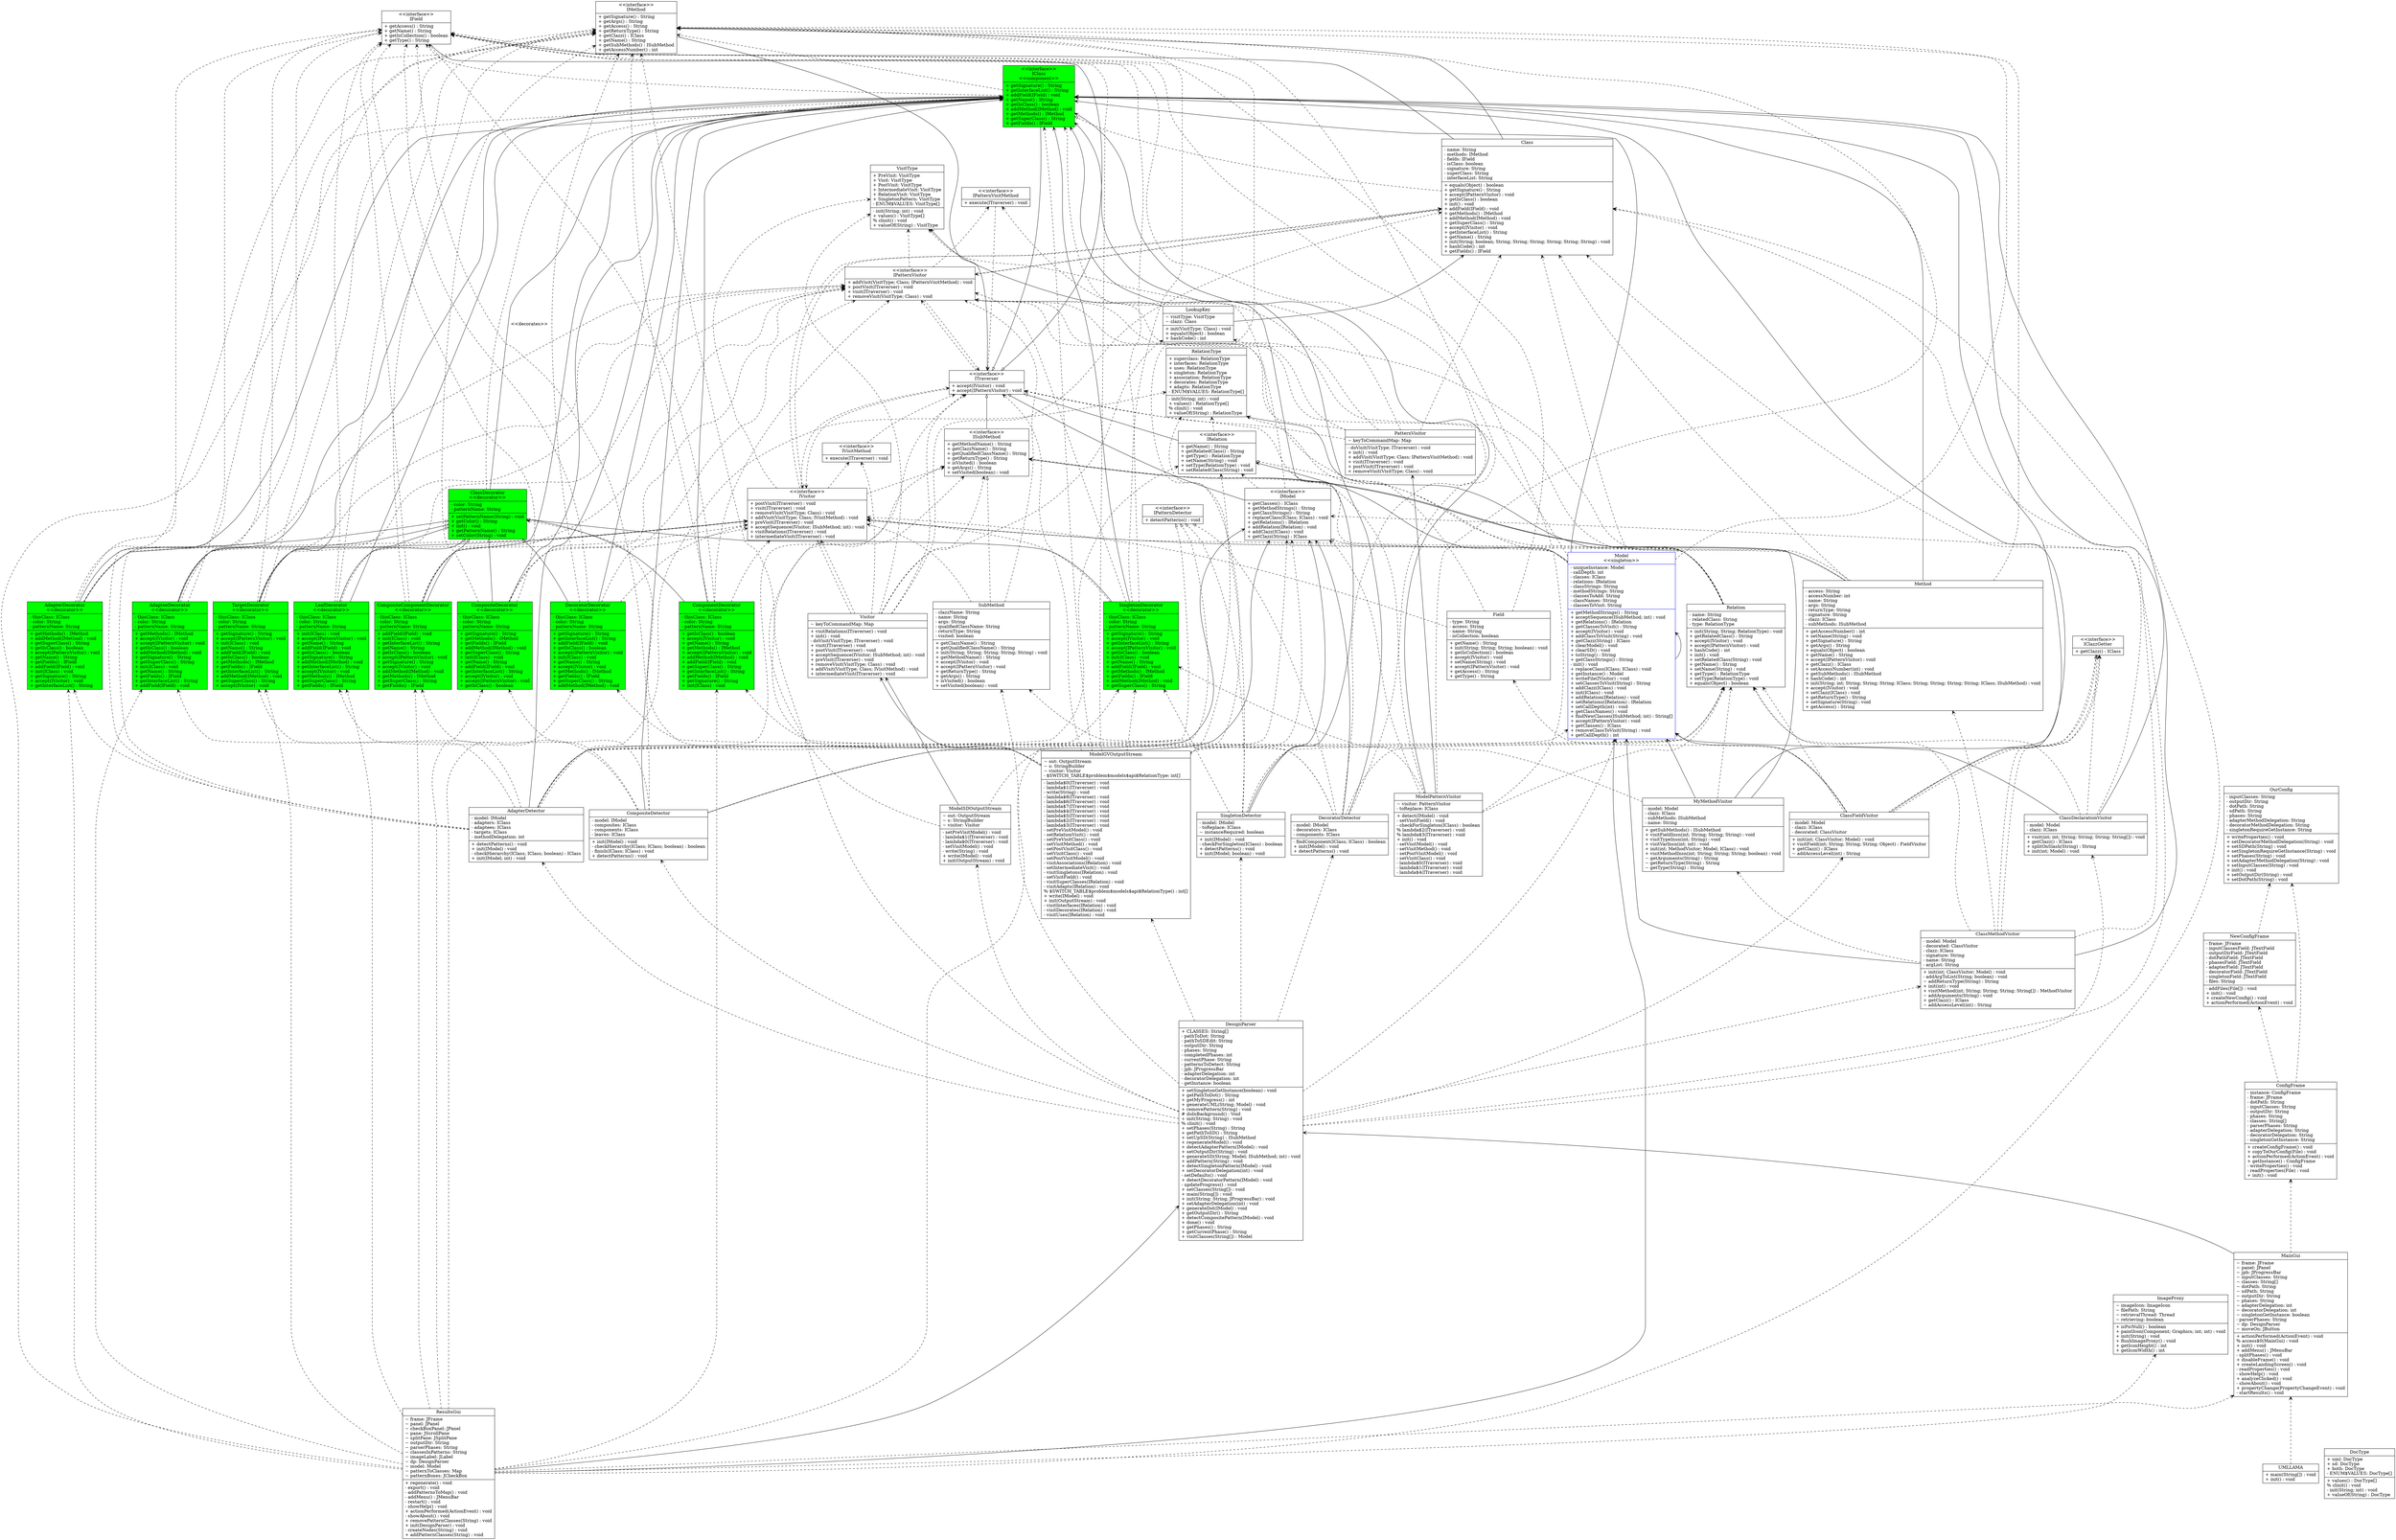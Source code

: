 digraph model{
rankdir = BT;
DecoratorDetector [
shape="record",
label = "{DecoratorDetector| - model: IModel\l- decorators: IClass\l- components: IClass\l|- findComponent(IClass; IClass) : boolean\l+ init(IModel) : void\l+ detectPatterns() : void\l}"
];

MainGui [
shape="record",
label = "{MainGui| ~ frame: JFrame\l~ panel: JPanel\l~ jpb: JProgressBar\l~ inputClasses: String\l~ classes: String[]\l~ dotPath: String\l~ sdPath: String\l~ outputDir: String\l~ phases: String\l~ adapterDelegation: int\l~ decoratorDelegation: int\l~ singletonGetInstance: boolean\l- parserPhases: String\l~ dp: DesignParser\l~ moveOn: JButton\l|+ actionPerformed(ActionEvent) : void\l% access$0(MainGui) : void\l+ init() : void\l+ addMenu() : JMenuBar\l- splitPhases() : void\l+ disableFrame() : void\l+ createLandingScreen() : void\l- readProperties() : void\l- showHelp() : void\l+ analyzeClicked() : void\l- showAbout() : void\l+ propertyChange(PropertyChangeEvent) : void\l- startResults() : void\l}"
];

ClassMethodVisitor [
shape="record",
label = "{ClassMethodVisitor| - model: Model\l- decorated: ClassVisitor\l- clazz: IClass\l- signature: String\l- name: String\l- argList: String\l|+ init(int; ClassVisitor; Model) : void\l- addArgToList(String; boolean) : void\l~ addReturnType(String) : String\l+ init(int) : void\l+ visitMethod(int; String; String; String; String[]) : MethodVisitor\l~ addArguments(String) : void\l+ getClazz() : IClass\l~ addAccessLevel(int) : String\l}"
];

LeafDecorator [
shape="record",style="filled",fillcolor=green
label = "{LeafDecorator\n\<\<decorator\>\>|- thisClass: IClass\l- color: String\l- patternName: String\l|+ init(IClass) : void\l+ accept(IPatternVisitor) : void\l+ getName() : String\l+ addField(IField) : void\l+ getIsClass() : boolean\l+ getSignature() : String\l+ addMethod(IMethod) : void\l+ getInterfaceList() : String\l+ accept(IVisitor) : void\l+ getMethods() : IMethod\l+ getSuperClass() : String\l+ getFields() : IField\l}"
];

TargetDecorator [
shape="record",style="filled",fillcolor=green
label = "{TargetDecorator\n\<\<decorator\>\>|- thisClass: IClass\l- color: String\l- patternName: String\l|+ getSignature() : String\l+ accept(IPatternVisitor) : void\l+ init(IClass) : void\l+ getName() : String\l+ addField(IField) : void\l+ getIsClass() : boolean\l+ getMethods() : IMethod\l+ getFields() : IField\l+ getInterfaceList() : String\l+ addMethod(IMethod) : void\l+ getSuperClass() : String\l+ accept(IVisitor) : void\l}"
];

LookupKey [
shape="record",
label = "{LookupKey| ~ visitType: VisitType\l~ clazz: Class\l|+ init(VisitType; Class) : void\l+ equals(Object) : boolean\l+ hashCode() : int\l}"
];

Model [
shape="record",color=blue
label = "{Model\n\<\<singleton\>\>|- uniqueInstance: Model\l- callDepth: int\l- classes: IClass\l- relations: IRelation\l- classStrings: String\l- methodStrings: String\l- classesToAdd: String\l- classNames: String\l- classesToVisit: String\l|+ getMethodStrings() : String\l+ acceptSequence(ISubMethod; int) : void\l+ getRelations() : IRelation\l+ getClassesToVisit() : String\l+ accept(IVisitor) : void\l+ addClassToVisit(String) : void\l+ getClazz(String) : IClass\l+ clearModel() : void\l+ clearSD() : void\l+ toString() : String\l+ getClassStrings() : String\l- init() : void\l+ replaceClass(IClass; IClass) : void\l+ getInstance() : Model\l+ writeFile(IVisitor) : void\l+ setClassesToVisit(String) : String\l+ addClazz(IClass) : void\l+ init(IClass) : void\l+ addRelation(IRelation) : void\l+ setRelations(IRelation) : IRelation\l+ setCallDepth(int) : void\l+ getClassNames() : void\l+ findNewClasses(ISubMethod; int) : String[]\l+ accept(IPatternVisitor) : void\l+ getClasses() : IClass\l+ removeClassToVisit(String) : void\l+ getCallDepth() : int\l}"
];

ModelPatternVisitor [
shape="record",
label = "{ModelPatternVisitor| ~ visitor: PatternVisitor\l- toReplace: IClass\l|+ detect(IModel) : void\l- setVisitField() : void\l- checkForSingleton(IClass) : boolean\l% lambda$2(ITraverser) : void\l% lambda$3(ITraverser) : void\l+ init() : void\l- setVisitModel() : void\l- setVisitMethod() : void\l- setPostVisitModel() : void\l- setVisitClass() : void\l- lambda$0(ITraverser) : void\l- lambda$1(ITraverser) : void\l- lambda$4(ITraverser) : void\l}"
];

Method [
shape="record",
label = "{Method| - access: String\l- accessNumber: int\l- name: String\l- args: String\l- returnType: String\l- signature: String\l- clazz: IClass\l- subMethods: ISubMethod\l|+ getAccessNumber() : int\l+ setName(String) : void\l+ getSignature() : String\l+ getArgs() : String\l+ equals(Object) : boolean\l+ getName() : String\l+ accept(IPatternVisitor) : void\l+ getClazz() : IClass\l+ setAccessNumber(int) : void\l+ getSubMethods() : ISubMethod\l+ hashCode() : int\l+ init(String; int; String; String; String; IClass; String; String; String; String; IClass; ISubMethod) : void\l+ accept(IVisitor) : void\l+ setClazz(IClass) : void\l+ getReturnType() : String\l+ setSignature(String) : void\l+ getAccess() : String\l}"
];

CompositeDecorator [
shape="record",style="filled",fillcolor=green
label = "{CompositeDecorator\n\<\<decorator\>\>|- thisClass: IClass\l- color: String\l- patternName: String\l|+ getSignature() : String\l+ getMethods() : IMethod\l+ getFields() : IField\l+ addMethod(IMethod) : void\l+ getSuperClass() : String\l+ init(IClass) : void\l+ getName() : String\l+ addField(IField) : void\l+ getInterfaceList() : String\l+ accept(IVisitor) : void\l+ accept(IPatternVisitor) : void\l+ getIsClass() : boolean\l}"
];

SingletonDetector [
shape="record",
label = "{SingletonDetector| - model: IModel\l- toReplace: IClass\l~ instanceRequired: boolean\l|+ init(IModel) : void\l- checkForSingleton(IClass) : boolean\l+ detectPatterns() : void\l+ init(IModel; boolean) : void\l}"
];

ModelSDOutputStream [
shape="record",
label = "{ModelSDOutputStream| ~ out: OutputStream\l~ s: StringBuilder\l~ visitor: Visitor\l|- setPreVisitModel() : void\l- lambda$1(ITraverser) : void\l- lambda$0(ITraverser) : void\l- setVisitModel() : void\l- write(String) : void\l+ write(IModel) : void\l+ init(OutputStream) : void\l}"
];

CompositeComponentDecorator [
shape="record",style="filled",fillcolor=green
label = "{CompositeComponentDecorator\n\<\<decorator\>\>|- thisClass: IClass\l- color: String\l- patternName: String\l|+ addField(IField) : void\l+ init(IClass) : void\l+ getInterfaceList() : String\l+ getName() : String\l+ getIsClass() : boolean\l+ accept(IPatternVisitor) : void\l+ getSignature() : String\l+ accept(IVisitor) : void\l+ addMethod(IMethod) : void\l+ getMethods() : IMethod\l+ getSuperClass() : String\l+ getFields() : IField\l}"
];

IVisitMethod [
shape="record",
label = "{\<\<interface\>\>\nIVisitMethod| + execute(ITraverser) : void\l}"
];

AdapterDetector [
shape="record",
label = "{AdapterDetector| - model: IModel\l- adapters: IClass\l- adaptees: IClass\l- targets: IClass\l- methodDelegation: int\l|+ detectPatterns() : void\l+ init(IModel) : void\l- checkHierarchy(IClass; IClass; boolean) : IClass\l+ init(IModel; int) : void\l}"
];

Class [
shape="record",
label = "{Class| - name: String\l- methods: IMethod\l- fields: IField\l- isClass: boolean\l- signature: String\l- superClass: String\l- interfaceList: String\l|+ equals(Object) : boolean\l+ getSignature() : String\l+ accept(IPatternVisitor) : void\l+ getIsClass() : boolean\l+ init() : void\l+ addField(IField) : void\l+ getMethods() : IMethod\l+ addMethod(IMethod) : void\l+ getSuperClass() : String\l+ accept(IVisitor) : void\l+ getInterfaceList() : String\l+ getName() : String\l+ init(String; boolean; String; String; String; String; String; String) : void\l+ hashCode() : int\l+ getFields() : IField\l}"
];

ITraverser [
shape="record",
label = "{\<\<interface\>\>\nITraverser| + accept(IVisitor) : void\l+ accept(IPatternVisitor) : void\l}"
];

OurConfig [
shape="record",
label = "{OurConfig| - inputClasses: String\l- outputDir: String\l- dotPath: String\l- sdPath: String\l- phases: String\l- adapterMethodDelegation: String\l- decoratorMethodDelegation: String\l- singletonRequireGetInstance: String\l|+ writeProperties() : void\l+ setDecoratorMethodDelegation(String) : void\l+ setSDPath(String) : void\l+ setSingletonRequireGetInstance(String) : void\l+ setPhases(String) : void\l+ setAdapterMethodDelegation(String) : void\l+ setInputClasses(String) : void\l+ init() : void\l+ setOutputDir(String) : void\l+ setDotPath(String) : void\l}"
];

SubMethod [
shape="record",
label = "{SubMethod| - clazzName: String\l- name: String\l- args: String\l- qualifiedClassName: String\l- returnType: String\l- visited: boolean\l|+ getClazzName() : String\l+ getQualifiedClassName() : String\l+ init(String; String; String; String; String) : void\l+ getMethodName() : String\l+ accept(IVisitor) : void\l+ accept(IPatternVisitor) : void\l+ getReturnType() : String\l+ getArgs() : String\l+ isVisited() : boolean\l+ setVisited(boolean) : void\l}"
];

NewConfigFrame [
shape="record",
label = "{NewConfigFrame| - frame: JFrame\l- inputClassesField: JTextField\l- outputDirField: JTextField\l- dotPathField: JTextField\l- phasesField: JTextField\l- adapterField: JTextField\l- decoratorField: JTextField\l- singletonField: JTextField\l- files: String\l|- addFiles(File[]) : void\l+ init() : void\l+ createNewConfig() : void\l+ actionPerformed(ActionEvent) : void\l}"
];

DecoratorDecorator [
shape="record",style="filled",fillcolor=green
label = "{DecoratorDecorator\n\<\<decorator\>\>|- thisClass: IClass\l- color: String\l- patternName: String\l|+ getSignature() : String\l+ getInterfaceList() : String\l+ addField(IField) : void\l+ getIsClass() : boolean\l+ accept(IPatternVisitor) : void\l+ init(IClass) : void\l+ getName() : String\l+ accept(IVisitor) : void\l+ getMethods() : IMethod\l+ getFields() : IField\l+ getSuperClass() : String\l+ addMethod(IMethod) : void\l}"
];

DesignParser [
shape="record",
label = "{DesignParser| + CLASSES: String[]\l- pathToDot: String\l- pathToSDEdit: String\l- outputDir: String\l- phases: String\l- completedPhases: int\l- currentPhase: String\l- patternsToDetect: String\l- jpb: JProgressBar\l- adapterDelegation: int\l- decoratorDelegation: int\l- getInstance: boolean\l|+ setSingletonGetInstance(boolean) : void\l+ getPathToDot() : String\l+ getMyProgress() : int\l+ generateUML(String; Model) : void\l+ removePattern(String) : void\l# doInBackground() : Void\l+ init(String; String) : void\l% clinit() : void\l+ setPhases(String) : String\l+ getPathToSD() : String\l+ setUpSD(String) : ISubMethod\l+ regenerateModel() : void\l+ detectAdapterPattern(IModel) : void\l+ setOutputDir(String) : void\l+ generateSD(String; Model; ISubMethod; int) : void\l+ addPattern(String) : void\l+ detectSingletonPattern(IModel) : void\l+ setDecoratorDelegation(int) : void\l- setDefaults() : void\l+ detectDecoratorPattern(IModel) : void\l- updateProgress() : void\l+ setClasses(String[]) : void\l+ main(String[]) : void\l+ init(String; String; JProgressBar) : void\l+ setAdapterDelegation(int) : void\l+ generateDot(IModel) : void\l+ getOutputDir() : String\l+ detectCompositePattern(IModel) : void\l+ done() : void\l+ getPhases() : String\l+ getCurrentPhase() : String\l+ visitClasses(String[]) : Model\l}"
];

PatternVisitor [
shape="record",
label = "{PatternVisitor| ~ keyToCommandMap: Map\l|- doVisit(VisitType; ITraverser) : void\l+ init() : void\l+ addVisit(VisitType; Class; IPatternVisitMethod) : void\l+ visit(ITraverser) : void\l+ postVisit(ITraverser) : void\l+ removeVisit(VisitType; Class) : void\l}"
];

IPatternDetector [
shape="record",
label = "{\<\<interface\>\>\nIPatternDetector| + detectPatterns() : void\l}"
];

RelationType [
shape="record",
label = "{RelationType| + superclass: RelationType\l+ interfaces: RelationType\l+ uses: RelationType\l+ singleton: RelationType\l+ association: RelationType\l+ decorates: RelationType\l+ adapts: RelationType\l- ENUM$VALUES: RelationType[]\l|- init(String; int) : void\l+ values() : RelationType[]\l% clinit() : void\l+ valueOf(String) : RelationType\l}"
];

UMLLAMA [
shape="record",
label = "{UMLLAMA| + main(String[]) : void\l+ init() : void\l}"
];

DocType [
shape="record",
label = "{DocType| + uml: DocType\l+ sd: DocType\l+ both: DocType\l- ENUM$VALUES: DocType[]\l|+ values() : DocType[]\l% clinit() : void\l- init(String; int) : void\l+ valueOf(String) : DocType\l}"
];

CompositeDetector [
shape="record",
label = "{CompositeDetector| - model: IModel\l- composites: IClass\l- components: IClass\l- leaves: IClass\l|+ init(IModel) : void\l- checkHierarchy(IClass; IClass; boolean) : boolean\l- finish(IClass; IClass) : void\l+ detectPatterns() : void\l}"
];

IVisitor [
shape="record",
label = "{\<\<interface\>\>\nIVisitor| + postVisit(ITraverser) : void\l+ visit(ITraverser) : void\l+ removeVisit(VisitType; Class) : void\l+ addVisit(VisitType; Class; IVisitMethod) : void\l+ preVisit(ITraverser) : void\l+ acceptSequence(IVisitor; ISubMethod; int) : void\l+ visitRelations(ITraverser) : void\l+ intermediateVisit(ITraverser) : void\l}"
];

ComponentDecorator [
shape="record",style="filled",fillcolor=green
label = "{ComponentDecorator\n\<\<decorator\>\>|- thisClass: IClass\l- color: String\l- patternName: String\l|+ getIsClass() : boolean\l+ accept(IVisitor) : void\l+ getName() : String\l+ getMethods() : IMethod\l+ accept(IPatternVisitor) : void\l+ addMethod(IMethod) : void\l+ addField(IField) : void\l+ getSuperClass() : String\l+ getInterfaceList() : String\l+ getFields() : IField\l+ getSignature() : String\l+ init(IClass) : void\l}"
];

AdapterDecorator [
shape="record",style="filled",fillcolor=green
label = "{AdapterDecorator\n\<\<decorator\>\>|- thisClass: IClass\l- color: String\l- patternName: String\l|+ getMethods() : IMethod\l+ addMethod(IMethod) : void\l+ getSuperClass() : String\l+ getIsClass() : boolean\l+ accept(IPatternVisitor) : void\l+ getName() : String\l+ getFields() : IField\l+ addField(IField) : void\l+ init(IClass) : void\l+ getSignature() : String\l+ accept(IVisitor) : void\l+ getInterfaceList() : String\l}"
];

IField [
shape="record",
label = "{\<\<interface\>\>\nIField| + getAccess() : String\l+ getName() : String\l+ getIsCollection() : boolean\l+ getType() : String\l}"
];

ISubMethod [
shape="record",
label = "{\<\<interface\>\>\nISubMethod| + getMethodName() : String\l+ getClazzName() : String\l+ getQualifiedClassName() : String\l+ getReturnType() : String\l+ isVisited() : boolean\l+ getArgs() : String\l+ setVisited(boolean) : void\l}"
];

IRelation [
shape="record",
label = "{\<\<interface\>\>\nIRelation| + getName() : String\l+ getRelatedClass() : String\l+ getType() : RelationType\l+ setName(String) : void\l+ setType(RelationType) : void\l+ setRelatedClass(String) : void\l}"
];

VisitType [
shape="record",
label = "{VisitType| + PreVisit: VisitType\l+ Visit: VisitType\l+ PostVisit: VisitType\l+ IntermediateVisit: VisitType\l+ RelationVisit: VisitType\l+ SingletonPattern: VisitType\l- ENUM$VALUES: VisitType[]\l|- init(String; int) : void\l+ values() : VisitType[]\l% clinit() : void\l+ valueOf(String) : VisitType\l}"
];

ConfigFrame [
shape="record",
label = "{ConfigFrame| - instance: ConfigFrame\l- frame: JFrame\l- dotPath: String\l- inputClasses: String\l- outputDir: String\l- phases: String\l- classes: String[]\l- parserPhases: String\l- adapterDelegation: String\l- decoratorDelegation: String\l- singletonGetInstance: String\l|+ createConfigFrame() : void\l+ copyToOurConfig(File) : void\l+ actionPerformed(ActionEvent) : void\l+ getInstance() : ConfigFrame\l- writeProperties() : void\l- readProperties(File) : void\l+ init() : void\l}"
];

SingletonDecorator [
shape="record",style="filled",fillcolor=green
label = "{SingletonDecorator\n\<\<decorator\>\>|- thisClass: IClass\l- color: String\l- patternName: String\l|+ getSignature() : String\l+ accept(IVisitor) : void\l+ getInterfaceList() : String\l+ accept(IPatternVisitor) : void\l+ getIsClass() : boolean\l+ init(IClass) : void\l+ getName() : String\l+ addField(IField) : void\l+ getMethods() : IMethod\l+ getFields() : IField\l+ addMethod(IMethod) : void\l+ getSuperClass() : String\l}"
];

ModelGVOutputStream [
shape="record",
label = "{ModelGVOutputStream| ~ out: OutputStream\l~ s: StringBuilder\l~ visitor: Visitor\l- $SWITCH_TABLE$problem$models$api$RelationType: int[]\l|- lambda$0(ITraverser) : void\l- lambda$1(ITraverser) : void\l- write(String) : void\l- lambda$8(ITraverser) : void\l- lambda$6(ITraverser) : void\l- lambda$7(ITraverser) : void\l- lambda$4(ITraverser) : void\l- lambda$5(ITraverser) : void\l- lambda$2(ITraverser) : void\l- lambda$3(ITraverser) : void\l- setPreVisitModel() : void\l- setRelationVisit() : void\l- setPreVisitClass() : void\l- setVisitMethod() : void\l- setPostVisitClass() : void\l- setVisitClass() : void\l- setPostVisitModel() : void\l- visitAssociations(IRelation) : void\l- setIntermediateVisit() : void\l- visitSingletons(IRelation) : void\l- setVisitField() : void\l- visitSuperClasses(IRelation) : void\l- visitAdapts(IRelation) : void\l% $SWITCH_TABLE$problem$models$api$RelationType() : int[]\l+ write(IModel) : void\l+ init(OutputStream) : void\l- visitInterfaces(IRelation) : void\l- visitDecorates(IRelation) : void\l- visitUses(IRelation) : void\l}"
];

IClass [
shape="record",style="filled",fillcolor=green
label = "{\<\<interface\>\>\nIClass\n\<\<component\>\>| + getSignature() : String\l+ getInterfaceList() : String\l+ addField(IField) : void\l+ getName() : String\l+ getIsClass() : boolean\l+ addMethod(IMethod) : void\l+ getMethods() : IMethod\l+ getSuperClass() : String\l+ getFields() : IField\l}"
];

IPatternVisitor [
shape="record",
label = "{\<\<interface\>\>\nIPatternVisitor| + addVisit(VisitType; Class; IPatternVisitMethod) : void\l+ postVisit(ITraverser) : void\l+ visit(ITraverser) : void\l+ removeVisit(VisitType; Class) : void\l}"
];

IPatternVisitMethod [
shape="record",
label = "{\<\<interface\>\>\nIPatternVisitMethod| + execute(ITraverser) : void\l}"
];

Visitor [
shape="record",
label = "{Visitor| ~ keyToCommandMap: Map\l|+ visitRelations(ITraverser) : void\l+ init() : void\l- doVisit(VisitType; ITraverser) : void\l+ visit(ITraverser) : void\l+ postVisit(ITraverser) : void\l+ acceptSequence(IVisitor; ISubMethod; int) : void\l+ preVisit(ITraverser) : void\l+ removeVisit(VisitType; Class) : void\l+ addVisit(VisitType; Class; IVisitMethod) : void\l+ intermediateVisit(ITraverser) : void\l}"
];

ClassDeclarationVisitor [
shape="record",
label = "{ClassDeclarationVisitor| - model: Model\l- clazz: IClass\l|+ visit(int; int; String; String; String; String[]) : void\l+ getClazz() : IClass\l+ splitOnSlash(String) : String\l+ init(int; Model) : void\l}"
];

ImageProxy [
shape="record",
label = "{ImageProxy| ~ imageIcon: ImageIcon\l~ filePath: String\l~ retrievalThread: Thread\l~ retrieving: boolean\l|+ isPicNull() : boolean\l+ paintIcon(Component; Graphics; int; int) : void\l+ init(String) : void\l+ flushImageProxy() : void\l+ getIconHeight() : int\l+ getIconWidth() : int\l}"
];

ResultsGui [
shape="record",
label = "{ResultsGui| ~ frame: JFrame\l~ panel: JPanel\l~ checkBoxPanel: JPanel\l~ pane: JScrollPane\l~ splitPane: JSplitPane\l~ outputDir: String\l~ parserPhases: String\l~ classesInPatterns: String\l~ imageLabel: JLabel\l~ dp: DesignParser\l~ model: Model\l~ patternToClasses: Map\l~ patternBoxes: JCheckBox\l|+ regenerate() : void\l- export() : void\l- addPatternsToMap() : void\l- addMenu() : JMenuBar\l- restart() : void\l- showHelp() : void\l+ actionPerformed(ActionEvent) : void\l- showAbout() : void\l+ removePatternClasses(String) : void\l+ init(DesignParser) : void\l- createNodes(String) : void\l+ addPatternClasses(String) : void\l}"
];

Field [
shape="record",
label = "{Field| - type: String\l- access: String\l- name: String\l- isCollection: boolean\l|+ getName() : String\l+ init(String; String; String; boolean) : void\l+ getIsCollection() : boolean\l+ accept(IVisitor) : void\l+ setName(String) : void\l+ accept(IPatternVisitor) : void\l+ getAccess() : String\l+ getType() : String\l}"
];

ClassFieldVisitor [
shape="record",
label = "{ClassFieldVisitor| - model: Model\l- clazz: IClass\l- decorated: ClassVisitor\l|+ init(int; ClassVisitor; Model) : void\l+ visitField(int; String; String; String; Object) : FieldVisitor\l+ getClazz() : IClass\l~ addAccessLevel(int) : String\l}"
];

MyMethodVisitor [
shape="record",
label = "{MyMethodVisitor| - model: Model\l- clazz: IClass\l- subMethods: ISubMethod\l- name: String\l|+ getSubMethods() : ISubMethod\l+ visitFieldInsn(int; String; String; String) : void\l+ visitTypeInsn(int; String) : void\l+ visitVarInsn(int; int) : void\l+ init(int; MethodVisitor; Model; IClass) : void\l+ visitMethodInsn(int; String; String; String; boolean) : void\l~ getArguments(String) : String\l~ getReturnType(String) : String\l~ getType(String) : String\l}"
];

Relation [
shape="record",
label = "{Relation| - name: String\l- relatedClass: String\l- type: RelationType\l|+ init(String; String; RelationType) : void\l+ getRelatedClass() : String\l+ accept(IVisitor) : void\l+ accept(IPatternVisitor) : void\l+ hashCode() : int\l+ init() : void\l+ setRelatedClass(String) : void\l+ getName() : String\l+ setName(String) : void\l+ getType() : RelationType\l+ setType(RelationType) : void\l+ equals(Object) : boolean\l}"
];

IMethod [
shape="record",
label = "{\<\<interface\>\>\nIMethod| + getSignature() : String\l+ getArgs() : String\l+ getAccess() : String\l+ getReturnType() : String\l+ getClazz() : IClass\l+ getName() : String\l+ getSubMethods() : ISubMethod\l+ getAccessNumber() : int\l}"
];

IClazzGetter [
shape="record",
label = "{\<\<interface\>\>\nIClazzGetter| + getClazz() : IClass\l}"
];

IModel [
shape="record",
label = "{\<\<interface\>\>\nIModel| + getClasses() : IClass\l+ getMethodStrings() : String\l+ getClassStrings() : String\l+ replaceClass(IClass; IClass) : void\l+ getRelations() : IRelation\l+ addRelation(IRelation) : void\l+ addClazz(IClass) : void\l+ getClazz(String) : IClass\l}"
];

ClassDecorator [
shape="record",style="filled",fillcolor=green
label = "{ClassDecorator\n\<\<decorator\>\>|- color: String\l- patternName: String\l|+ setPatternName(String) : void\l+ getColor() : String\l+ init() : void\l+ getPatternName() : String\l+ setColor(String) : void\l}"
];

AdapteeDecorator [
shape="record",style="filled",fillcolor=green
label = "{AdapteeDecorator\n\<\<decorator\>\>|- thisClass: IClass\l- color: String\l- patternName: String\l|+ getMethods() : IMethod\l+ accept(IVisitor) : void\l+ accept(IPatternVisitor) : void\l+ getIsClass() : boolean\l+ addMethod(IMethod) : void\l+ getSignature() : String\l+ getSuperClass() : String\l+ init(IClass) : void\l+ getName() : String\l+ getFields() : IField\l+ getInterfaceList() : String\l+ addField(IField) : void\l}"
];

//writing relations between classes now
ClassDeclarationVisitor -> IClazzGetter [arrowhead = "empty", style = "dashed"];
ClassDeclarationVisitor -> Model [arrowhead = "vee"];
ClassDeclarationVisitor -> IClass [arrowhead = "vee"];
ClassDeclarationVisitor -> Class [arrowhead = "vee", style = "dashed"];
ClassDeclarationVisitor -> Relation [arrowhead = "vee", style = "dashed"];
ClassFieldVisitor -> IClazzGetter [arrowhead = "empty", style = "dashed"];
ClassFieldVisitor -> Model [arrowhead = "vee"];
ClassFieldVisitor -> IClass [arrowhead = "vee"];
ClassFieldVisitor -> Relation [arrowhead = "vee", style = "dashed"];
ClassFieldVisitor -> Field [arrowhead = "vee", style = "dashed"];
ClassFieldVisitor -> IClazzGetter [arrowhead = "vee", style = "dashed"];
ClassMethodVisitor -> IClazzGetter [arrowhead = "empty", style = "dashed"];
ClassMethodVisitor -> Model [arrowhead = "vee"];
ClassMethodVisitor -> IClass [arrowhead = "vee"];
ClassMethodVisitor -> MyMethodVisitor [arrowhead = "vee", style = "dashed"];
ClassMethodVisitor -> Relation [arrowhead = "vee", style = "dashed"];
ClassMethodVisitor -> Method [arrowhead = "vee", style = "dashed"];
ClassMethodVisitor -> Class [arrowhead = "vee", style = "dashed"];
ClassMethodVisitor -> IClazzGetter [arrowhead = "vee", style = "dashed"];
DesignParser -> SubMethod [arrowhead = "vee", style = "dashed"];
DesignParser -> Model [arrowhead = "vee", style = "dashed"];
DesignParser -> ClassDeclarationVisitor [arrowhead = "vee", style = "dashed"];
DesignParser -> ClassFieldVisitor [arrowhead = "vee", style = "dashed"];
DesignParser -> ClassMethodVisitor [arrowhead = "vee", style = "dashed"];
DesignParser -> IModel [arrowhead = "vee", style = "dashed"];
DesignParser -> SingletonDetector [arrowhead = "vee", style = "dashed"];
DesignParser -> DecoratorDetector [arrowhead = "vee", style = "dashed"];
DesignParser -> AdapterDetector [arrowhead = "vee", style = "dashed"];
DesignParser -> CompositeDetector [arrowhead = "vee", style = "dashed"];
DesignParser -> ModelGVOutputStream [arrowhead = "vee", style = "dashed"];
DesignParser -> ISubMethod [arrowhead = "vee", style = "dashed"];
DesignParser -> ModelSDOutputStream [arrowhead = "vee", style = "dashed"];
MyMethodVisitor -> Model [arrowhead = "vee"];
MyMethodVisitor -> IClass [arrowhead = "vee"];
MyMethodVisitor -> ISubMethod [arrowhead = "vee"];
MyMethodVisitor -> SubMethod [arrowhead = "vee", style = "dashed"];
MyMethodVisitor -> Relation [arrowhead = "vee", style = "dashed"];
AdapteeDecorator -> ClassDecorator [arrowhead = "empty"];
AdapteeDecorator -> IClass [arrowhead = "vee"];
AdapteeDecorator -> IVisitor [arrowhead = "vee", style = "dashed"];
AdapteeDecorator -> IField [arrowhead = "vee", style = "dashed"];
AdapteeDecorator -> IMethod [arrowhead = "vee", style = "dashed"];
AdapteeDecorator -> IPatternVisitor [arrowhead = "vee", style = "dashed"];
AdapterDecorator -> ClassDecorator [arrowhead = "empty"];
AdapterDecorator -> IClass [arrowhead = "vee"];
AdapterDecorator -> IVisitor [arrowhead = "vee", style = "dashed"];
AdapterDecorator -> IField [arrowhead = "vee", style = "dashed"];
AdapterDecorator -> IMethod [arrowhead = "vee", style = "dashed"];
AdapterDecorator -> IPatternVisitor [arrowhead = "vee", style = "dashed"];
ClassDecorator -> IClass [arrowhead = "empty", style = "dashed"];
ComponentDecorator -> ClassDecorator [arrowhead = "empty"];
ComponentDecorator -> IClass [arrowhead = "vee"];
ComponentDecorator -> IVisitor [arrowhead = "vee", style = "dashed"];
ComponentDecorator -> IField [arrowhead = "vee", style = "dashed"];
ComponentDecorator -> IMethod [arrowhead = "vee", style = "dashed"];
ComponentDecorator -> IPatternVisitor [arrowhead = "vee", style = "dashed"];
CompositeComponentDecorator -> ClassDecorator [arrowhead = "empty"];
CompositeComponentDecorator -> IClass [arrowhead = "vee"];
CompositeComponentDecorator -> IMethod [arrowhead = "vee", style = "dashed"];
CompositeComponentDecorator -> IField [arrowhead = "vee", style = "dashed"];
CompositeComponentDecorator -> IVisitor [arrowhead = "vee", style = "dashed"];
CompositeComponentDecorator -> IPatternVisitor [arrowhead = "vee", style = "dashed"];
DecoratorDecorator -> ClassDecorator [arrowhead = "empty"];
DecoratorDecorator -> IClass [arrowhead = "vee"];
DecoratorDecorator -> IVisitor [arrowhead = "vee", style = "dashed"];
DecoratorDecorator -> IField [arrowhead = "vee", style = "dashed"];
DecoratorDecorator -> IMethod [arrowhead = "vee", style = "dashed"];
DecoratorDecorator -> IPatternVisitor [arrowhead = "vee", style = "dashed"];
SingletonDecorator -> ClassDecorator [arrowhead = "empty"];
SingletonDecorator -> IClass [arrowhead = "vee"];
SingletonDecorator -> IVisitor [arrowhead = "vee", style = "dashed"];
SingletonDecorator -> IField [arrowhead = "vee", style = "dashed"];
SingletonDecorator -> IMethod [arrowhead = "vee", style = "dashed"];
SingletonDecorator -> IPatternVisitor [arrowhead = "vee", style = "dashed"];
TargetDecorator -> ClassDecorator [arrowhead = "empty"];
TargetDecorator -> IClass [arrowhead = "vee"];
TargetDecorator -> IVisitor [arrowhead = "vee", style = "dashed"];
TargetDecorator -> IField [arrowhead = "vee", style = "dashed"];
TargetDecorator -> IMethod [arrowhead = "vee", style = "dashed"];
TargetDecorator -> IPatternVisitor [arrowhead = "vee", style = "dashed"];
LeafDecorator -> ClassDecorator [arrowhead = "empty"];
LeafDecorator -> IClass [arrowhead = "vee"];
LeafDecorator -> IMethod [arrowhead = "vee", style = "dashed"];
LeafDecorator -> IField [arrowhead = "vee", style = "dashed"];
LeafDecorator -> IVisitor [arrowhead = "vee", style = "dashed"];
LeafDecorator -> IPatternVisitor [arrowhead = "vee", style = "dashed"];
CompositeDecorator -> ClassDecorator [arrowhead = "empty"];
CompositeDecorator -> IClass [arrowhead = "vee"];
CompositeDecorator -> IMethod [arrowhead = "vee", style = "dashed"];
CompositeDecorator -> IField [arrowhead = "vee", style = "dashed"];
CompositeDecorator -> IVisitor [arrowhead = "vee", style = "dashed"];
CompositeDecorator -> IPatternVisitor [arrowhead = "vee", style = "dashed"];
AdapterDetector -> IPatternDetector [arrowhead = "empty", style = "dashed"];
AdapterDetector -> IModel [arrowhead = "vee"];
AdapterDetector -> IClass [arrowhead = "vee"];
AdapterDetector -> IMethod [arrowhead = "vee", style = "dashed"];
AdapterDetector -> IField [arrowhead = "vee", style = "dashed"];
AdapterDetector -> IRelation [arrowhead = "vee", style = "dashed"];
AdapterDetector -> RelationType [arrowhead = "vee", style = "dashed"];
AdapterDetector -> ISubMethod [arrowhead = "vee", style = "dashed"];
AdapterDetector -> Relation [arrowhead = "vee", style = "dashed"];
AdapterDetector -> AdapterDecorator [arrowhead = "vee", style = "dashed"];
AdapterDetector -> AdapteeDecorator [arrowhead = "vee", style = "dashed"];
AdapterDetector -> TargetDecorator [arrowhead = "vee", style = "dashed"];
DecoratorDetector -> IPatternDetector [arrowhead = "empty", style = "dashed"];
DecoratorDetector -> IModel [arrowhead = "vee"];
DecoratorDetector -> IClass [arrowhead = "vee"];
DecoratorDetector -> IMethod [arrowhead = "vee", style = "dashed"];
DecoratorDetector -> IField [arrowhead = "vee", style = "dashed"];
DecoratorDetector -> DecoratorDecorator [arrowhead = "vee", style = "dashed"];
DecoratorDetector -> ComponentDecorator [arrowhead = "vee", style = "dashed"];
DecoratorDetector -> Relation [arrowhead = "vee", style = "dashed"];
SingletonDetector -> IPatternDetector [arrowhead = "empty", style = "dashed"];
SingletonDetector -> IModel [arrowhead = "vee"];
SingletonDetector -> IClass [arrowhead = "vee"];
SingletonDetector -> SingletonDecorator [arrowhead = "vee", style = "dashed"];
SingletonDetector -> Relation [arrowhead = "vee", style = "dashed"];
SingletonDetector -> IMethod [arrowhead = "vee", style = "dashed"];
CompositeDetector -> IPatternDetector [arrowhead = "empty", style = "dashed"];
CompositeDetector -> IModel [arrowhead = "vee"];
CompositeDetector -> IClass [arrowhead = "vee"];
CompositeDetector -> IField [arrowhead = "vee", style = "dashed"];
CompositeDetector -> CompositeComponentDecorator [arrowhead = "vee", style = "dashed"];
CompositeDetector -> CompositeDecorator [arrowhead = "vee", style = "dashed"];
CompositeDetector -> LeafDecorator [arrowhead = "vee", style = "dashed"];
IPatternVisitMethod -> ITraverser [arrowhead = "vee", style = "dashed"];
IPatternVisitor -> ITraverser [arrowhead = "vee", style = "dashed"];
IPatternVisitor -> VisitType [arrowhead = "vee", style = "dashed"];
IPatternVisitor -> Class [arrowhead = "vee", style = "dashed"];
IPatternVisitor -> IPatternVisitMethod [arrowhead = "vee", style = "dashed"];
ModelPatternVisitor -> PatternVisitor [arrowhead = "vee"];
ModelPatternVisitor -> IClass [arrowhead = "vee"];
ModelPatternVisitor -> IModel [arrowhead = "vee", style = "dashed"];
ModelPatternVisitor -> IMethod [arrowhead = "vee", style = "dashed"];
ModelPatternVisitor -> ITraverser [arrowhead = "vee", style = "dashed"];
ModelPatternVisitor -> IField [arrowhead = "vee", style = "dashed"];
ModelPatternVisitor -> SingletonDecorator [arrowhead = "vee", style = "dashed"];
ModelPatternVisitor -> Relation [arrowhead = "vee", style = "dashed"];
PatternVisitor -> IPatternVisitor [arrowhead = "empty", style = "dashed"];
PatternVisitor -> ITraverser [arrowhead = "vee", style = "dashed"];
PatternVisitor -> VisitType [arrowhead = "vee", style = "dashed"];
PatternVisitor -> LookupKey [arrowhead = "vee", style = "dashed"];
PatternVisitor -> Class [arrowhead = "vee", style = "dashed"];
PatternVisitor -> IPatternVisitMethod [arrowhead = "vee", style = "dashed"];
ITraverser -> IVisitor [arrowhead = "vee", style = "dashed"];
ITraverser -> IPatternVisitor [arrowhead = "vee", style = "dashed"];
IVisitor -> ITraverser [arrowhead = "vee", style = "dashed"];
IVisitor -> VisitType [arrowhead = "vee", style = "dashed"];
IVisitor -> Class [arrowhead = "vee", style = "dashed"];
IVisitor -> IVisitMethod [arrowhead = "vee", style = "dashed"];
IVisitor -> ISubMethod [arrowhead = "vee", style = "dashed"];
Visitor -> IVisitor [arrowhead = "empty", style = "dashed"];
Visitor -> ITraverser [arrowhead = "vee", style = "dashed"];
Visitor -> VisitType [arrowhead = "vee", style = "dashed"];
Visitor -> LookupKey [arrowhead = "vee", style = "dashed"];
Visitor -> Class [arrowhead = "vee", style = "dashed"];
Visitor -> IVisitMethod [arrowhead = "vee", style = "dashed"];
Visitor -> IVisitor [arrowhead = "vee", style = "dashed"];
Visitor -> ISubMethod [arrowhead = "vee", style = "dashed"];
LookupKey -> VisitType [arrowhead = "vee"];
LookupKey -> Class [arrowhead = "vee"];
IVisitMethod -> ITraverser [arrowhead = "vee", style = "dashed"];
IClass -> ITraverser [arrowhead = "empty"];
IClass -> IMethod [arrowhead = "vee", style = "dashed"];
IClass -> IField [arrowhead = "vee", style = "dashed"];
IField -> ITraverser [arrowhead = "empty"];
IMethod -> ITraverser [arrowhead = "empty"];
IModel -> ITraverser [arrowhead = "empty"];
IModel -> IClass [arrowhead = "vee", style = "dashed"];
IModel -> IRelation [arrowhead = "vee", style = "dashed"];
IRelation -> ITraverser [arrowhead = "empty"];
IRelation -> RelationType [arrowhead = "vee", style = "dashed"];
ISubMethod -> ITraverser [arrowhead = "empty"];
Class -> IClass [arrowhead = "empty", style = "dashed"];
Class -> IMethod [arrowhead = "vee"];
Class -> IField [arrowhead = "vee"];
Class -> IVisitor [arrowhead = "vee", style = "dashed"];
Class -> IPatternVisitor [arrowhead = "vee", style = "dashed"];
Field -> IField [arrowhead = "empty", style = "dashed"];
Field -> IVisitor [arrowhead = "vee", style = "dashed"];
Field -> IPatternVisitor [arrowhead = "vee", style = "dashed"];
Method -> IMethod [arrowhead = "empty", style = "dashed"];
Method -> IClass [arrowhead = "vee"];
Method -> ISubMethod [arrowhead = "vee"];
Method -> IVisitor [arrowhead = "vee", style = "dashed"];
Method -> Class [arrowhead = "vee", style = "dashed"];
Method -> IPatternVisitor [arrowhead = "vee", style = "dashed"];
Model -> IModel [arrowhead = "empty", style = "dashed"];
Model -> IClass [arrowhead = "vee"];
Model -> IRelation [arrowhead = "vee"];
Model -> RelationType [arrowhead = "vee", style = "dashed"];
Model -> IVisitor [arrowhead = "vee", style = "dashed"];
Model -> ISubMethod [arrowhead = "vee", style = "dashed"];
Model -> IMethod [arrowhead = "vee", style = "dashed"];
Model -> IPatternVisitor [arrowhead = "vee", style = "dashed"];
ModelGVOutputStream -> Visitor [arrowhead = "vee"];
ModelGVOutputStream -> IModel [arrowhead = "vee", style = "dashed"];
ModelGVOutputStream -> IRelation [arrowhead = "vee", style = "dashed"];
ModelGVOutputStream -> ITraverser [arrowhead = "vee", style = "dashed"];
ModelGVOutputStream -> IClass [arrowhead = "vee", style = "dashed"];
ModelGVOutputStream -> ClassDecorator [arrowhead = "vee", style = "dashed"];
ModelGVOutputStream -> SingletonDecorator [arrowhead = "vee", style = "dashed"];
ModelGVOutputStream -> IMethod [arrowhead = "vee", style = "dashed"];
ModelGVOutputStream -> IField [arrowhead = "vee", style = "dashed"];
ModelGVOutputStream -> Model [arrowhead = "vee", style = "dashed"];
ModelGVOutputStream -> RelationType [arrowhead = "vee", style = "dashed"];
ModelSDOutputStream -> Visitor [arrowhead = "vee"];
ModelSDOutputStream -> IModel [arrowhead = "vee", style = "dashed"];
ModelSDOutputStream -> ITraverser [arrowhead = "vee", style = "dashed"];
Relation -> IRelation [arrowhead = "empty", style = "dashed"];
Relation -> RelationType [arrowhead = "vee"];
Relation -> IVisitor [arrowhead = "vee", style = "dashed"];
Relation -> Class [arrowhead = "vee", style = "dashed"];
Relation -> IPatternVisitor [arrowhead = "vee", style = "dashed"];
SubMethod -> ISubMethod [arrowhead = "empty", style = "dashed"];
SubMethod -> IVisitor [arrowhead = "vee", style = "dashed"];
SubMethod -> IPatternVisitor [arrowhead = "vee", style = "dashed"];
ConfigFrame -> NewConfigFrame [arrowhead = "vee", style = "dashed"];
ConfigFrame -> OurConfig [arrowhead = "vee", style = "dashed"];
MainGui -> DesignParser [arrowhead = "vee"];
MainGui -> ConfigFrame [arrowhead = "vee", style = "dashed"];
NewConfigFrame -> OurConfig [arrowhead = "vee", style = "dashed"];
ResultsGui -> DesignParser [arrowhead = "vee"];
ResultsGui -> Model [arrowhead = "vee"];
ResultsGui -> ImageProxy [arrowhead = "vee", style = "dashed"];
ResultsGui -> IClass [arrowhead = "vee", style = "dashed"];
ResultsGui -> Class [arrowhead = "vee", style = "dashed"];
ResultsGui -> AdapterDecorator [arrowhead = "vee", style = "dashed"];
ResultsGui -> AdapteeDecorator [arrowhead = "vee", style = "dashed"];
ResultsGui -> TargetDecorator [arrowhead = "vee", style = "dashed"];
ResultsGui -> DecoratorDecorator [arrowhead = "vee", style = "dashed"];
ResultsGui -> ComponentDecorator [arrowhead = "vee", style = "dashed"];
ResultsGui -> CompositeComponentDecorator [arrowhead = "vee", style = "dashed"];
ResultsGui -> CompositeDecorator [arrowhead = "vee", style = "dashed"];
ResultsGui -> LeafDecorator [arrowhead = "vee", style = "dashed"];
ResultsGui -> SingletonDecorator [arrowhead = "vee", style = "dashed"];
ResultsGui -> MainGui [arrowhead = "vee", style = "dashed"];
UMLLAMA -> MainGui [arrowhead = "vee", style = "dashed"];
Model -> Model [arrowhead = "vee"];
ClassDecorator -> IClass [arrowhead = "vee", label = "\<\<decorates\>\>"];
}